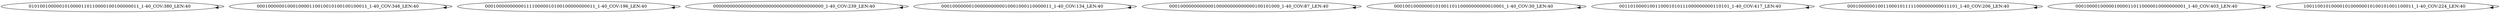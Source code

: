 digraph G {
    "0101001000001010000110110000100100000011_1-40_COV:380_LEN:40" -> "0101001000001010000110110000100100000011_1-40_COV:380_LEN:40";
    "0001000000100010000110010010100100100011_1-40_COV:346_LEN:40" -> "0001000000100010000110010010100100100011_1-40_COV:346_LEN:40";
    "0001000000000011110000010100100000000011_1-40_COV:196_LEN:40" -> "0001000000000011110000010100100000000011_1-40_COV:196_LEN:40";
    "0000000000000000000000000000000000000000_1-40_COV:239_LEN:40" -> "0000000000000000000000000000000000000000_1-40_COV:239_LEN:40";
    "0001000000010000000000010001000110000011_1-40_COV:134_LEN:40" -> "0001000000010000000000010001000110000011_1-40_COV:134_LEN:40";
    "0001000000000000100000000000000100101000_1-40_COV:87_LEN:40" -> "0001000000000000100000000000000100101000_1-40_COV:87_LEN:40";
    "0001001000000010100110110000000000010001_1-40_COV:30_LEN:40" -> "0001001000000010100110110000000000010001_1-40_COV:30_LEN:40";
    "0011010000100110001010111000000000110101_1-40_COV:417_LEN:40" -> "0011010000100110001010111000000000110101_1-40_COV:417_LEN:40";
    "0001000000100110001011111000000000011101_1-40_COV:206_LEN:40" -> "0001000000100110001011111000000000011101_1-40_COV:206_LEN:40";
    "0001000010000010000110110000010000000001_1-40_COV:403_LEN:40" -> "0001000010000010000110110000010000000001_1-40_COV:403_LEN:40";
    "1001100101000010100000010100101001100011_1-40_COV:224_LEN:40" -> "1001100101000010100000010100101001100011_1-40_COV:224_LEN:40";
}
